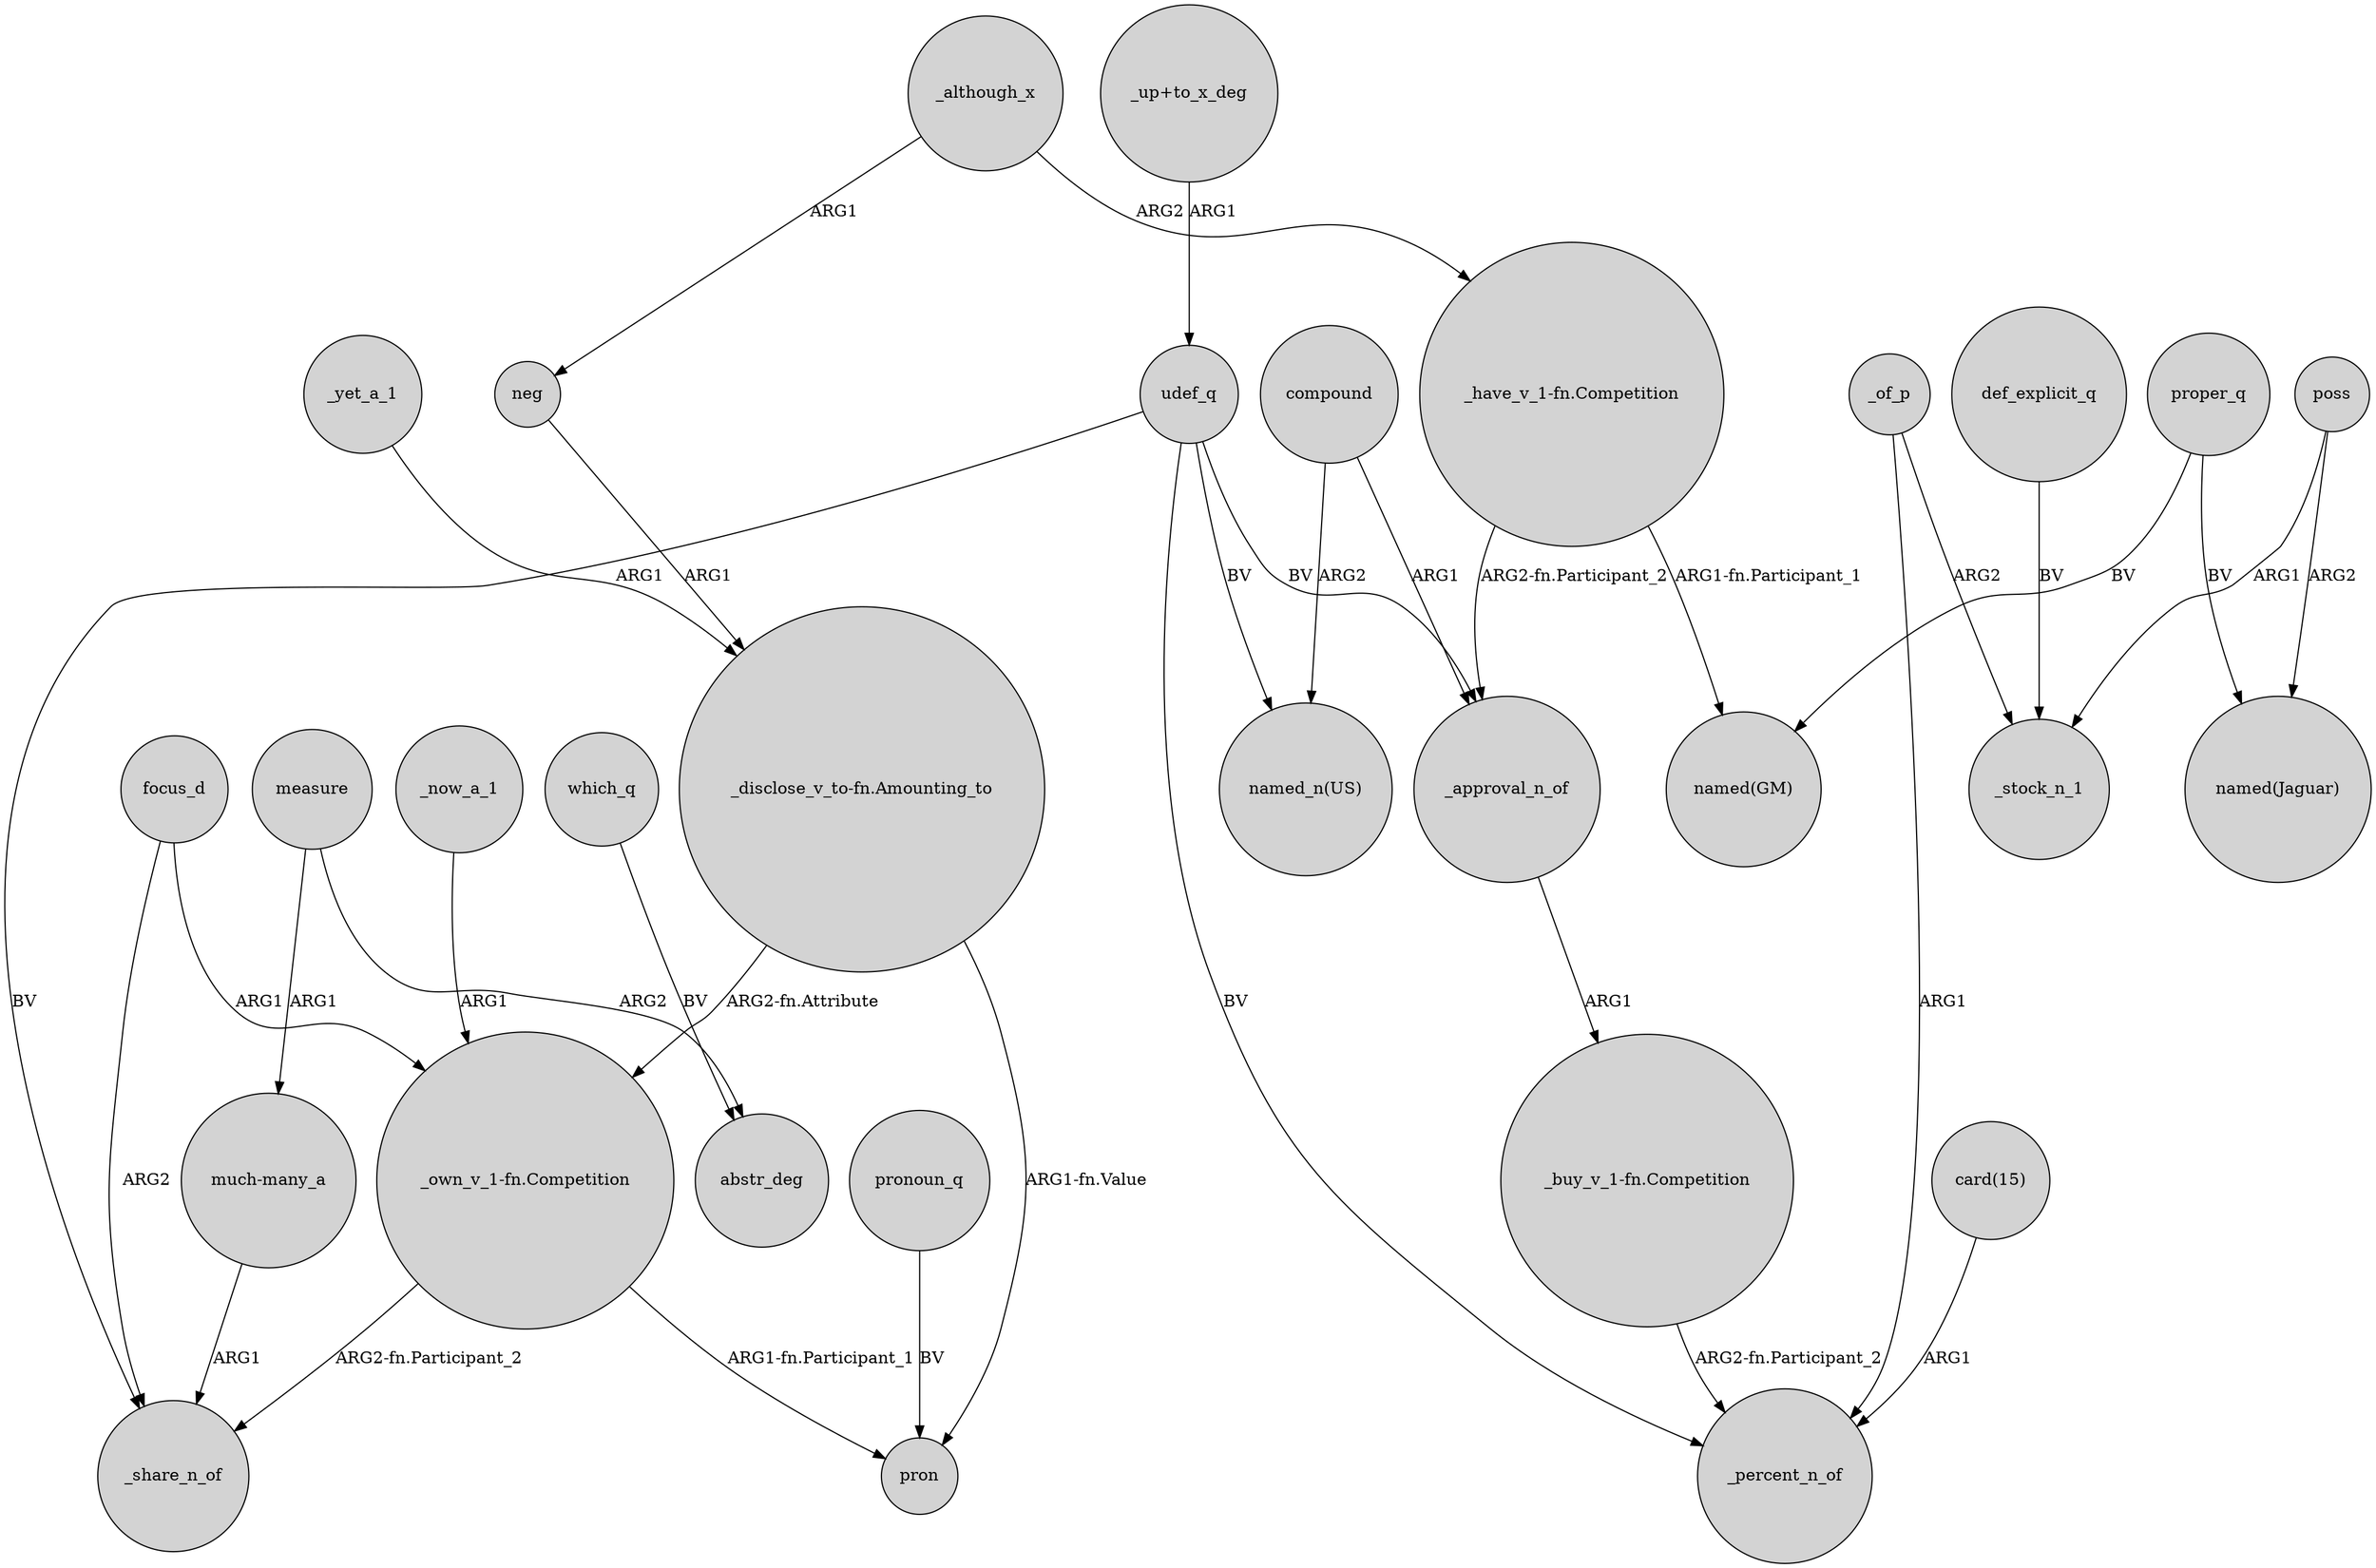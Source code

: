 digraph {
	node [shape=circle style=filled]
	measure -> "much-many_a" [label=ARG1]
	udef_q -> _approval_n_of [label=BV]
	"_buy_v_1-fn.Competition" -> _percent_n_of [label="ARG2-fn.Participant_2"]
	"_have_v_1-fn.Competition" -> _approval_n_of [label="ARG2-fn.Participant_2"]
	proper_q -> "named(GM)" [label=BV]
	"_disclose_v_to-fn.Amounting_to" -> pron [label="ARG1-fn.Value"]
	"_own_v_1-fn.Competition" -> _share_n_of [label="ARG2-fn.Participant_2"]
	_yet_a_1 -> "_disclose_v_to-fn.Amounting_to" [label=ARG1]
	def_explicit_q -> _stock_n_1 [label=BV]
	"much-many_a" -> _share_n_of [label=ARG1]
	_of_p -> _percent_n_of [label=ARG1]
	pronoun_q -> pron [label=BV]
	udef_q -> _percent_n_of [label=BV]
	_now_a_1 -> "_own_v_1-fn.Competition" [label=ARG1]
	"_disclose_v_to-fn.Amounting_to" -> "_own_v_1-fn.Competition" [label="ARG2-fn.Attribute"]
	udef_q -> _share_n_of [label=BV]
	focus_d -> "_own_v_1-fn.Competition" [label=ARG1]
	poss -> "named(Jaguar)" [label=ARG2]
	proper_q -> "named(Jaguar)" [label=BV]
	poss -> _stock_n_1 [label=ARG1]
	"card(15)" -> _percent_n_of [label=ARG1]
	_although_x -> "_have_v_1-fn.Competition" [label=ARG2]
	"_up+to_x_deg" -> udef_q [label=ARG1]
	measure -> abstr_deg [label=ARG2]
	which_q -> abstr_deg [label=BV]
	_of_p -> _stock_n_1 [label=ARG2]
	_approval_n_of -> "_buy_v_1-fn.Competition" [label=ARG1]
	"_own_v_1-fn.Competition" -> pron [label="ARG1-fn.Participant_1"]
	_although_x -> neg [label=ARG1]
	"_have_v_1-fn.Competition" -> "named(GM)" [label="ARG1-fn.Participant_1"]
	compound -> "named_n(US)" [label=ARG2]
	compound -> _approval_n_of [label=ARG1]
	udef_q -> "named_n(US)" [label=BV]
	neg -> "_disclose_v_to-fn.Amounting_to" [label=ARG1]
	focus_d -> _share_n_of [label=ARG2]
}
